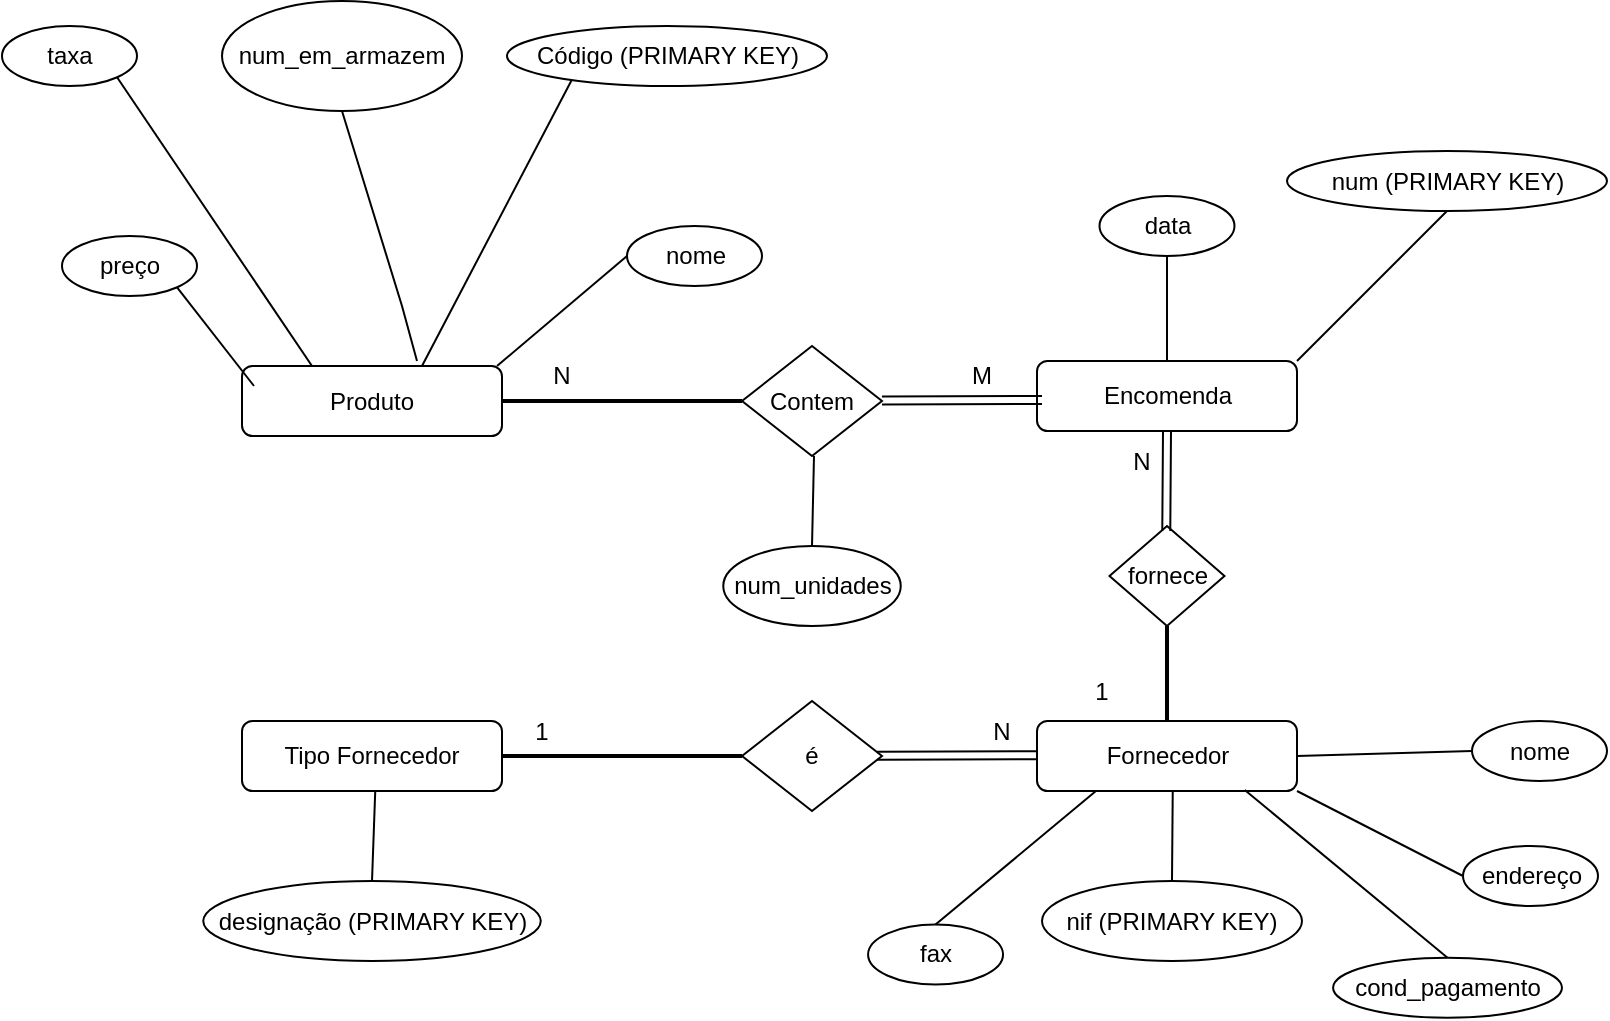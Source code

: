 <mxfile version="23.1.8" type="github">
  <diagram name="Página-1" id="xqZm3OeOIcqmaX5Jw5Vl">
    <mxGraphModel dx="992" dy="1604" grid="1" gridSize="10" guides="1" tooltips="1" connect="1" arrows="1" fold="1" page="1" pageScale="1" pageWidth="827" pageHeight="1169" math="0" shadow="0">
      <root>
        <mxCell id="0" />
        <mxCell id="1" parent="0" />
        <mxCell id="J_LhJDZ0nFHOFJ-zewbs-143" value="Produto" style="rounded=1;whiteSpace=wrap;html=1;" vertex="1" parent="1">
          <mxGeometry x="210" y="140" width="130" height="35" as="geometry" />
        </mxCell>
        <mxCell id="J_LhJDZ0nFHOFJ-zewbs-145" value="Contem" style="rhombus;whiteSpace=wrap;html=1;" vertex="1" parent="1">
          <mxGeometry x="460" y="130" width="70" height="55" as="geometry" />
        </mxCell>
        <mxCell id="J_LhJDZ0nFHOFJ-zewbs-146" value="Encomenda" style="rounded=1;whiteSpace=wrap;html=1;" vertex="1" parent="1">
          <mxGeometry x="607.5" y="137.5" width="130" height="35" as="geometry" />
        </mxCell>
        <mxCell id="J_LhJDZ0nFHOFJ-zewbs-151" value="fornece" style="rhombus;whiteSpace=wrap;html=1;" vertex="1" parent="1">
          <mxGeometry x="643.75" y="220" width="57.5" height="50" as="geometry" />
        </mxCell>
        <mxCell id="J_LhJDZ0nFHOFJ-zewbs-152" value="Fornecedor" style="rounded=1;whiteSpace=wrap;html=1;" vertex="1" parent="1">
          <mxGeometry x="607.5" y="317.5" width="130" height="35" as="geometry" />
        </mxCell>
        <mxCell id="J_LhJDZ0nFHOFJ-zewbs-156" value="" style="line;strokeWidth=2;html=1;" vertex="1" parent="1">
          <mxGeometry x="340" y="152.5" width="120" height="10" as="geometry" />
        </mxCell>
        <mxCell id="J_LhJDZ0nFHOFJ-zewbs-159" value="" style="line;strokeWidth=2;html=1;direction=south;" vertex="1" parent="1">
          <mxGeometry x="667.5" y="270" width="10" height="47.5" as="geometry" />
        </mxCell>
        <mxCell id="J_LhJDZ0nFHOFJ-zewbs-161" value="N" style="text;html=1;align=center;verticalAlign=middle;whiteSpace=wrap;rounded=0;" vertex="1" parent="1">
          <mxGeometry x="340" y="130" width="60" height="30" as="geometry" />
        </mxCell>
        <mxCell id="J_LhJDZ0nFHOFJ-zewbs-162" value="M" style="text;html=1;align=center;verticalAlign=middle;whiteSpace=wrap;rounded=0;" vertex="1" parent="1">
          <mxGeometry x="550" y="130" width="60" height="30" as="geometry" />
        </mxCell>
        <mxCell id="J_LhJDZ0nFHOFJ-zewbs-163" value="N" style="text;html=1;align=center;verticalAlign=middle;whiteSpace=wrap;rounded=0;" vertex="1" parent="1">
          <mxGeometry x="630" y="172.5" width="60" height="30" as="geometry" />
        </mxCell>
        <mxCell id="J_LhJDZ0nFHOFJ-zewbs-164" value="1" style="text;html=1;align=center;verticalAlign=middle;whiteSpace=wrap;rounded=0;" vertex="1" parent="1">
          <mxGeometry x="610" y="287.5" width="60" height="30" as="geometry" />
        </mxCell>
        <mxCell id="J_LhJDZ0nFHOFJ-zewbs-166" value="" style="shape=link;html=1;rounded=0;" edge="1" parent="1">
          <mxGeometry width="100" relative="1" as="geometry">
            <mxPoint x="530" y="157.28" as="sourcePoint" />
            <mxPoint x="610" y="157" as="targetPoint" />
          </mxGeometry>
        </mxCell>
        <mxCell id="J_LhJDZ0nFHOFJ-zewbs-167" value="é" style="rhombus;whiteSpace=wrap;html=1;" vertex="1" parent="1">
          <mxGeometry x="460" y="307.5" width="70" height="55" as="geometry" />
        </mxCell>
        <mxCell id="J_LhJDZ0nFHOFJ-zewbs-169" value="" style="shape=link;html=1;rounded=0;exitX=0.5;exitY=1;exitDx=0;exitDy=0;" edge="1" parent="1" source="J_LhJDZ0nFHOFJ-zewbs-146">
          <mxGeometry width="100" relative="1" as="geometry">
            <mxPoint x="672" y="180" as="sourcePoint" />
            <mxPoint x="672.14" y="222.5" as="targetPoint" />
          </mxGeometry>
        </mxCell>
        <mxCell id="J_LhJDZ0nFHOFJ-zewbs-170" value="" style="shape=link;html=1;rounded=0;" edge="1" parent="1">
          <mxGeometry width="100" relative="1" as="geometry">
            <mxPoint x="527.5" y="334.92" as="sourcePoint" />
            <mxPoint x="607.5" y="334.64" as="targetPoint" />
          </mxGeometry>
        </mxCell>
        <mxCell id="J_LhJDZ0nFHOFJ-zewbs-171" value="N" style="text;html=1;align=center;verticalAlign=middle;whiteSpace=wrap;rounded=0;" vertex="1" parent="1">
          <mxGeometry x="560" y="307.5" width="60" height="30" as="geometry" />
        </mxCell>
        <mxCell id="J_LhJDZ0nFHOFJ-zewbs-172" value="" style="line;strokeWidth=2;html=1;" vertex="1" parent="1">
          <mxGeometry x="340" y="330" width="120" height="10" as="geometry" />
        </mxCell>
        <mxCell id="J_LhJDZ0nFHOFJ-zewbs-173" value="Tipo Fornecedor" style="rounded=1;whiteSpace=wrap;html=1;" vertex="1" parent="1">
          <mxGeometry x="210" y="317.5" width="130" height="35" as="geometry" />
        </mxCell>
        <mxCell id="J_LhJDZ0nFHOFJ-zewbs-175" value="Código (PRIMARY KEY)" style="ellipse;whiteSpace=wrap;html=1;" vertex="1" parent="1">
          <mxGeometry x="342.5" y="-30" width="160" height="30" as="geometry" />
        </mxCell>
        <mxCell id="J_LhJDZ0nFHOFJ-zewbs-176" value="nome" style="ellipse;whiteSpace=wrap;html=1;" vertex="1" parent="1">
          <mxGeometry x="402.5" y="70" width="67.5" height="30" as="geometry" />
        </mxCell>
        <mxCell id="J_LhJDZ0nFHOFJ-zewbs-177" value="taxa" style="ellipse;whiteSpace=wrap;html=1;" vertex="1" parent="1">
          <mxGeometry x="90" y="-30" width="67.5" height="30" as="geometry" />
        </mxCell>
        <mxCell id="J_LhJDZ0nFHOFJ-zewbs-178" value="preço" style="ellipse;whiteSpace=wrap;html=1;" vertex="1" parent="1">
          <mxGeometry x="120" y="75" width="67.5" height="30" as="geometry" />
        </mxCell>
        <mxCell id="J_LhJDZ0nFHOFJ-zewbs-179" value="" style="endArrow=none;html=1;rounded=0;entryX=0;entryY=0.5;entryDx=0;entryDy=0;" edge="1" parent="1" target="J_LhJDZ0nFHOFJ-zewbs-176">
          <mxGeometry width="50" height="50" relative="1" as="geometry">
            <mxPoint x="337.5" y="140" as="sourcePoint" />
            <mxPoint x="387.5" y="90" as="targetPoint" />
          </mxGeometry>
        </mxCell>
        <mxCell id="J_LhJDZ0nFHOFJ-zewbs-180" value="" style="endArrow=none;html=1;rounded=0;entryX=0.201;entryY=0.912;entryDx=0;entryDy=0;entryPerimeter=0;" edge="1" parent="1" target="J_LhJDZ0nFHOFJ-zewbs-175">
          <mxGeometry width="50" height="50" relative="1" as="geometry">
            <mxPoint x="300" y="140" as="sourcePoint" />
            <mxPoint x="365.5" y="85" as="targetPoint" />
          </mxGeometry>
        </mxCell>
        <mxCell id="J_LhJDZ0nFHOFJ-zewbs-181" value="" style="endArrow=none;html=1;rounded=0;exitX=1;exitY=1;exitDx=0;exitDy=0;" edge="1" parent="1" source="J_LhJDZ0nFHOFJ-zewbs-178">
          <mxGeometry width="50" height="50" relative="1" as="geometry">
            <mxPoint x="166.25" y="200" as="sourcePoint" />
            <mxPoint x="216" y="150" as="targetPoint" />
          </mxGeometry>
        </mxCell>
        <mxCell id="J_LhJDZ0nFHOFJ-zewbs-182" value="" style="endArrow=none;html=1;rounded=0;entryX=1;entryY=1;entryDx=0;entryDy=0;exitX=0.25;exitY=0;exitDx=0;exitDy=0;" edge="1" parent="1" target="J_LhJDZ0nFHOFJ-zewbs-177">
          <mxGeometry width="50" height="50" relative="1" as="geometry">
            <mxPoint x="245" y="140" as="sourcePoint" />
            <mxPoint x="280" y="95" as="targetPoint" />
          </mxGeometry>
        </mxCell>
        <mxCell id="J_LhJDZ0nFHOFJ-zewbs-183" value="num_em_armazem" style="ellipse;whiteSpace=wrap;html=1;" vertex="1" parent="1">
          <mxGeometry x="200" y="-42.5" width="120" height="55" as="geometry" />
        </mxCell>
        <mxCell id="J_LhJDZ0nFHOFJ-zewbs-184" value="" style="endArrow=none;html=1;rounded=0;entryX=0.5;entryY=1;entryDx=0;entryDy=0;exitX=0.5;exitY=0;exitDx=0;exitDy=0;" edge="1" parent="1" target="J_LhJDZ0nFHOFJ-zewbs-183">
          <mxGeometry width="50" height="50" relative="1" as="geometry">
            <mxPoint x="297.5" y="137.5" as="sourcePoint" />
            <mxPoint x="400" y="90" as="targetPoint" />
            <Array as="points">
              <mxPoint x="290" y="110" />
            </Array>
          </mxGeometry>
        </mxCell>
        <mxCell id="J_LhJDZ0nFHOFJ-zewbs-185" value="num_unidades" style="ellipse;whiteSpace=wrap;html=1;" vertex="1" parent="1">
          <mxGeometry x="450.63" y="230" width="88.75" height="40" as="geometry" />
        </mxCell>
        <mxCell id="J_LhJDZ0nFHOFJ-zewbs-186" value="" style="endArrow=none;html=1;rounded=0;entryX=0.5;entryY=0;entryDx=0;entryDy=0;exitX=0.5;exitY=1;exitDx=0;exitDy=0;" edge="1" parent="1" target="J_LhJDZ0nFHOFJ-zewbs-185">
          <mxGeometry width="50" height="50" relative="1" as="geometry">
            <mxPoint x="496" y="185" as="sourcePoint" />
            <mxPoint x="480" y="225" as="targetPoint" />
          </mxGeometry>
        </mxCell>
        <mxCell id="J_LhJDZ0nFHOFJ-zewbs-187" value="num (PRIMARY KEY)" style="ellipse;whiteSpace=wrap;html=1;" vertex="1" parent="1">
          <mxGeometry x="732.5" y="32.5" width="160" height="30" as="geometry" />
        </mxCell>
        <mxCell id="J_LhJDZ0nFHOFJ-zewbs-188" value="" style="endArrow=none;html=1;rounded=0;entryX=0.5;entryY=1;entryDx=0;entryDy=0;exitX=1;exitY=0;exitDx=0;exitDy=0;" edge="1" parent="1" target="J_LhJDZ0nFHOFJ-zewbs-187" source="J_LhJDZ0nFHOFJ-zewbs-146">
          <mxGeometry width="50" height="50" relative="1" as="geometry">
            <mxPoint x="690" y="202.5" as="sourcePoint" />
            <mxPoint x="755.5" y="147.5" as="targetPoint" />
          </mxGeometry>
        </mxCell>
        <mxCell id="J_LhJDZ0nFHOFJ-zewbs-189" value="data" style="ellipse;whiteSpace=wrap;html=1;" vertex="1" parent="1">
          <mxGeometry x="638.75" y="55" width="67.5" height="30" as="geometry" />
        </mxCell>
        <mxCell id="J_LhJDZ0nFHOFJ-zewbs-190" value="" style="endArrow=none;html=1;rounded=0;entryX=0.5;entryY=1;entryDx=0;entryDy=0;exitX=0.5;exitY=0;exitDx=0;exitDy=0;" edge="1" parent="1" target="J_LhJDZ0nFHOFJ-zewbs-189" source="J_LhJDZ0nFHOFJ-zewbs-146">
          <mxGeometry width="50" height="50" relative="1" as="geometry">
            <mxPoint x="612.5" y="140" as="sourcePoint" />
            <mxPoint x="677.5" y="85" as="targetPoint" />
          </mxGeometry>
        </mxCell>
        <mxCell id="J_LhJDZ0nFHOFJ-zewbs-191" value="1" style="text;html=1;align=center;verticalAlign=middle;whiteSpace=wrap;rounded=0;" vertex="1" parent="1">
          <mxGeometry x="330" y="307.5" width="60" height="30" as="geometry" />
        </mxCell>
        <mxCell id="J_LhJDZ0nFHOFJ-zewbs-193" value="designação (PRIMARY KEY)" style="ellipse;whiteSpace=wrap;html=1;" vertex="1" parent="1">
          <mxGeometry x="190.63" y="397.5" width="168.75" height="40" as="geometry" />
        </mxCell>
        <mxCell id="J_LhJDZ0nFHOFJ-zewbs-194" value="" style="endArrow=none;html=1;rounded=0;entryX=0.5;entryY=0;entryDx=0;entryDy=0;exitX=0.5;exitY=1;exitDx=0;exitDy=0;" edge="1" parent="1" target="J_LhJDZ0nFHOFJ-zewbs-193">
          <mxGeometry width="50" height="50" relative="1" as="geometry">
            <mxPoint x="276.62" y="352.5" as="sourcePoint" />
            <mxPoint x="260.62" y="392.5" as="targetPoint" />
          </mxGeometry>
        </mxCell>
        <mxCell id="J_LhJDZ0nFHOFJ-zewbs-195" value="nif (PRIMARY KEY)" style="ellipse;whiteSpace=wrap;html=1;" vertex="1" parent="1">
          <mxGeometry x="610" y="397.5" width="130" height="40" as="geometry" />
        </mxCell>
        <mxCell id="J_LhJDZ0nFHOFJ-zewbs-196" value="" style="endArrow=none;html=1;rounded=0;entryX=0.5;entryY=0;entryDx=0;entryDy=0;exitX=0.5;exitY=1;exitDx=0;exitDy=0;" edge="1" parent="1" target="J_LhJDZ0nFHOFJ-zewbs-195">
          <mxGeometry width="50" height="50" relative="1" as="geometry">
            <mxPoint x="675.37" y="352.5" as="sourcePoint" />
            <mxPoint x="659.37" y="392.5" as="targetPoint" />
          </mxGeometry>
        </mxCell>
        <mxCell id="J_LhJDZ0nFHOFJ-zewbs-197" value="nome" style="ellipse;whiteSpace=wrap;html=1;" vertex="1" parent="1">
          <mxGeometry x="825" y="317.5" width="67.5" height="30" as="geometry" />
        </mxCell>
        <mxCell id="J_LhJDZ0nFHOFJ-zewbs-198" value="" style="endArrow=none;html=1;rounded=0;entryX=0;entryY=0.5;entryDx=0;entryDy=0;exitX=1;exitY=0.5;exitDx=0;exitDy=0;" edge="1" parent="1" target="J_LhJDZ0nFHOFJ-zewbs-197" source="J_LhJDZ0nFHOFJ-zewbs-152">
          <mxGeometry width="50" height="50" relative="1" as="geometry">
            <mxPoint x="760" y="387.5" as="sourcePoint" />
            <mxPoint x="810" y="337.5" as="targetPoint" />
          </mxGeometry>
        </mxCell>
        <mxCell id="J_LhJDZ0nFHOFJ-zewbs-199" value="endereço" style="ellipse;whiteSpace=wrap;html=1;" vertex="1" parent="1">
          <mxGeometry x="820.5" y="380" width="67.5" height="30" as="geometry" />
        </mxCell>
        <mxCell id="J_LhJDZ0nFHOFJ-zewbs-200" value="" style="endArrow=none;html=1;rounded=0;entryX=0;entryY=0.5;entryDx=0;entryDy=0;exitX=1;exitY=1;exitDx=0;exitDy=0;" edge="1" parent="1" target="J_LhJDZ0nFHOFJ-zewbs-199" source="J_LhJDZ0nFHOFJ-zewbs-152">
          <mxGeometry width="50" height="50" relative="1" as="geometry">
            <mxPoint x="732.5" y="397.5" as="sourcePoint" />
            <mxPoint x="805.5" y="400" as="targetPoint" />
          </mxGeometry>
        </mxCell>
        <mxCell id="J_LhJDZ0nFHOFJ-zewbs-201" value="fax" style="ellipse;whiteSpace=wrap;html=1;" vertex="1" parent="1">
          <mxGeometry x="523.03" y="419.26" width="67.5" height="30" as="geometry" />
        </mxCell>
        <mxCell id="J_LhJDZ0nFHOFJ-zewbs-202" value="" style="endArrow=none;html=1;rounded=0;entryX=0.5;entryY=0;entryDx=0;entryDy=0;exitX=0.188;exitY=1.021;exitDx=0;exitDy=0;exitPerimeter=0;" edge="1" parent="1" target="J_LhJDZ0nFHOFJ-zewbs-201">
          <mxGeometry width="50" height="50" relative="1" as="geometry">
            <mxPoint x="636.97" y="352.495" as="sourcePoint" />
            <mxPoint x="508.03" y="439.26" as="targetPoint" />
          </mxGeometry>
        </mxCell>
        <mxCell id="J_LhJDZ0nFHOFJ-zewbs-203" value="cond_pagamento" style="ellipse;whiteSpace=wrap;html=1;" vertex="1" parent="1">
          <mxGeometry x="755.53" y="435.88" width="114.47" height="30" as="geometry" />
        </mxCell>
        <mxCell id="J_LhJDZ0nFHOFJ-zewbs-204" value="" style="endArrow=none;html=1;rounded=0;entryX=0.5;entryY=0;entryDx=0;entryDy=0;exitX=0.799;exitY=0.986;exitDx=0;exitDy=0;exitPerimeter=0;" edge="1" parent="1" target="J_LhJDZ0nFHOFJ-zewbs-203" source="J_LhJDZ0nFHOFJ-zewbs-152">
          <mxGeometry width="50" height="50" relative="1" as="geometry">
            <mxPoint x="869.47" y="369.115" as="sourcePoint" />
            <mxPoint x="740.53" y="455.88" as="targetPoint" />
          </mxGeometry>
        </mxCell>
      </root>
    </mxGraphModel>
  </diagram>
</mxfile>
